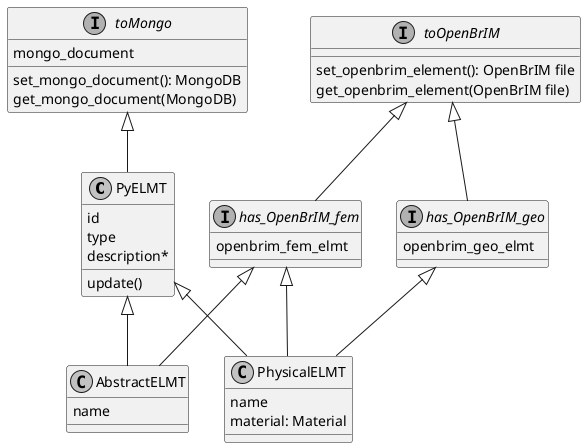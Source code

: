 @startuml

top to bottom direction
' left to right direction

skinparam shadowing false
skinparam monochrome true

class PyELMT{
    id
    type
    description*
    update()
}

class AbstractELMT{
    name
}

class PhysicalELMT{
    name
    material: Material
}

Interface toMongo{
    mongo_document
    set_mongo_document(): MongoDB
    get_mongo_document(MongoDB)
'    - attribute_check()
}

Interface toOpenBrIM{
    set_openbrim_element(): OpenBrIM file
    get_openbrim_element(OpenBrIM file)
'    - attribute_check()
}

Interface has_OpenBrIM_fem{
    openbrim_fem_elmt
}

Interface has_OpenBrIM_geo{
    openbrim_geo_elmt
}

PyELMT <|-- AbstractELMT
PyELMT <|-- PhysicalELMT
has_OpenBrIM_fem <|-- AbstractELMT
has_OpenBrIM_fem <|-- PhysicalELMT
has_OpenBrIM_geo <|-- PhysicalELMT

toOpenBrIM <|-- has_OpenBrIM_fem
toOpenBrIM <|-- has_OpenBrIM_geo
toMongo <|-- PyELMT

@enduml
